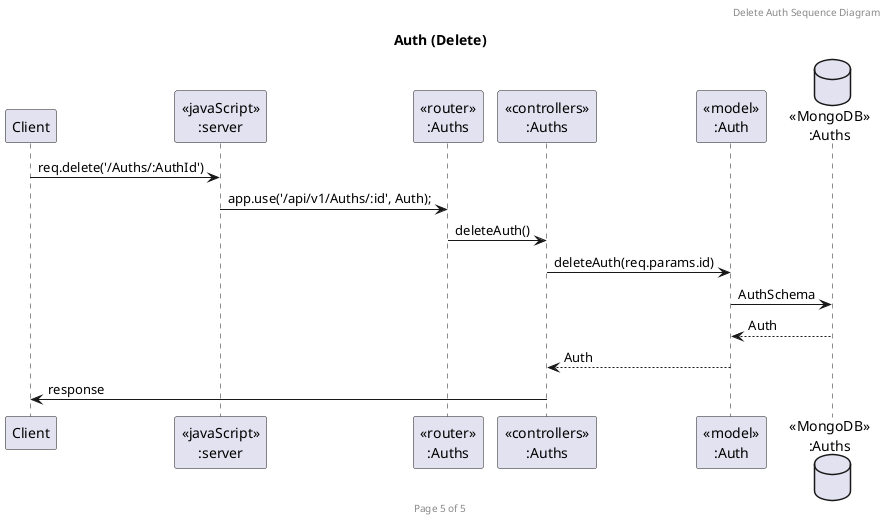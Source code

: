 @startuml Auth (Delete)

header Delete Auth Sequence Diagram
footer Page 5 of 5
title "Auth (Delete)"

participant "Client" as client
participant "<<javaScript>>\n:server" as server
participant "<<router>>\n:Auths" as routerAuths
participant "<<controllers>>\n:Auths" as controllersAuths
participant "<<model>>\n:Auth" as modelAuths
database "<<MongoDB>>\n:Auths" as AuthDatabase

client->server: req.delete('/Auths/:AuthId')
server->routerAuths: app.use('/api/v1/Auths/:id', Auth);
routerAuths->controllersAuths: deleteAuth()
controllersAuths->modelAuths: deleteAuth(req.params.id)
modelAuths->AuthDatabase: AuthSchema
AuthDatabase --> modelAuths --: Auth
controllersAuths <-- modelAuths --:Auth
controllersAuths->client --:response

@enduml